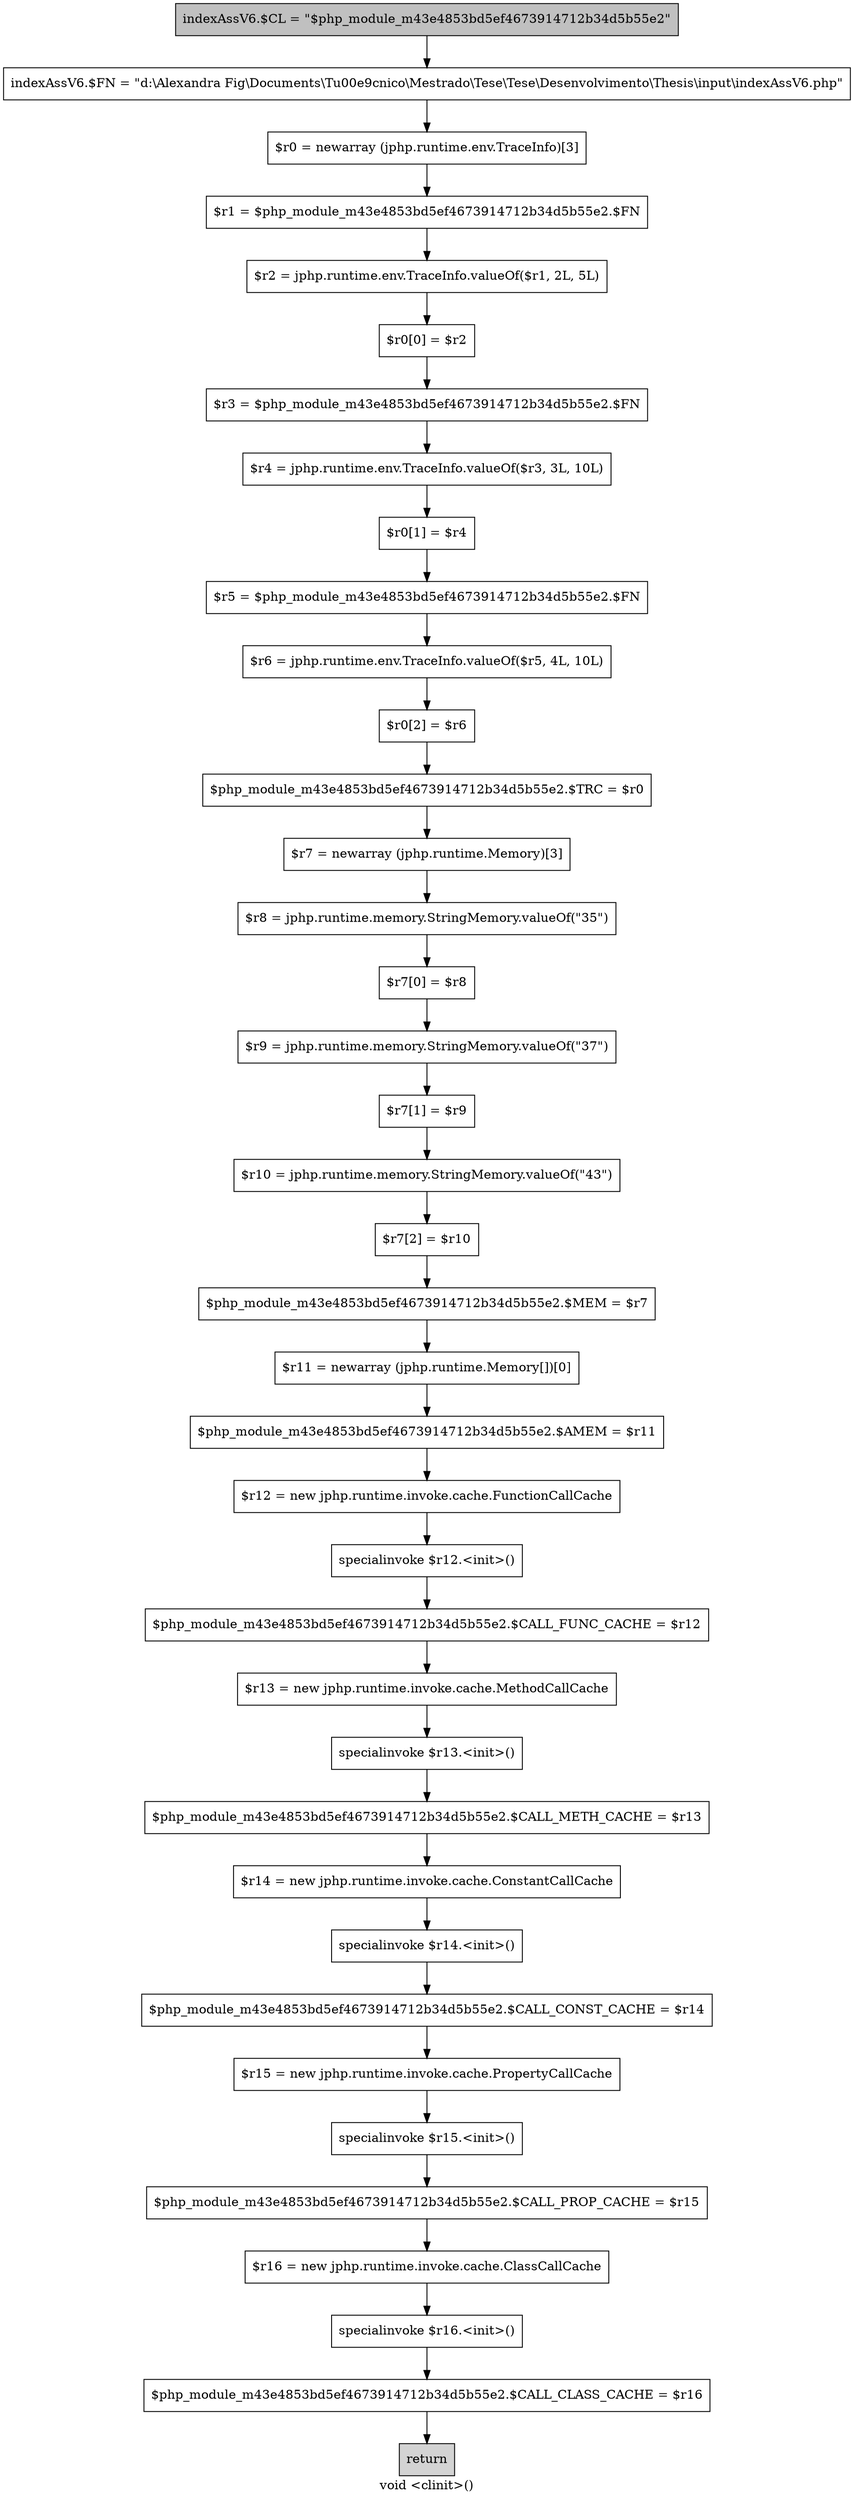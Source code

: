digraph "void <clinit>()" {
    label="void <clinit>()";
    node [shape=box];
    "0" [style=filled,fillcolor=gray,label="indexAssV6.$CL = \"$php_module_m43e4853bd5ef4673914712b34d5b55e2\"",];
    "1" [label="indexAssV6.$FN = \"d:\\Alexandra Fig\\Documents\\T\u00e9cnico\\Mestrado\\Tese\\Tese\\Desenvolvimento\\Thesis\\input\\indexAssV6.php\"",];
    "0"->"1";
    "2" [label="$r0 = newarray (jphp.runtime.env.TraceInfo)[3]",];
    "1"->"2";
    "3" [label="$r1 = $php_module_m43e4853bd5ef4673914712b34d5b55e2.$FN",];
    "2"->"3";
    "4" [label="$r2 = jphp.runtime.env.TraceInfo.valueOf($r1, 2L, 5L)",];
    "3"->"4";
    "5" [label="$r0[0] = $r2",];
    "4"->"5";
    "6" [label="$r3 = $php_module_m43e4853bd5ef4673914712b34d5b55e2.$FN",];
    "5"->"6";
    "7" [label="$r4 = jphp.runtime.env.TraceInfo.valueOf($r3, 3L, 10L)",];
    "6"->"7";
    "8" [label="$r0[1] = $r4",];
    "7"->"8";
    "9" [label="$r5 = $php_module_m43e4853bd5ef4673914712b34d5b55e2.$FN",];
    "8"->"9";
    "10" [label="$r6 = jphp.runtime.env.TraceInfo.valueOf($r5, 4L, 10L)",];
    "9"->"10";
    "11" [label="$r0[2] = $r6",];
    "10"->"11";
    "12" [label="$php_module_m43e4853bd5ef4673914712b34d5b55e2.$TRC = $r0",];
    "11"->"12";
    "13" [label="$r7 = newarray (jphp.runtime.Memory)[3]",];
    "12"->"13";
    "14" [label="$r8 = jphp.runtime.memory.StringMemory.valueOf(\"35\")",];
    "13"->"14";
    "15" [label="$r7[0] = $r8",];
    "14"->"15";
    "16" [label="$r9 = jphp.runtime.memory.StringMemory.valueOf(\"37\")",];
    "15"->"16";
    "17" [label="$r7[1] = $r9",];
    "16"->"17";
    "18" [label="$r10 = jphp.runtime.memory.StringMemory.valueOf(\"43\")",];
    "17"->"18";
    "19" [label="$r7[2] = $r10",];
    "18"->"19";
    "20" [label="$php_module_m43e4853bd5ef4673914712b34d5b55e2.$MEM = $r7",];
    "19"->"20";
    "21" [label="$r11 = newarray (jphp.runtime.Memory[])[0]",];
    "20"->"21";
    "22" [label="$php_module_m43e4853bd5ef4673914712b34d5b55e2.$AMEM = $r11",];
    "21"->"22";
    "23" [label="$r12 = new jphp.runtime.invoke.cache.FunctionCallCache",];
    "22"->"23";
    "24" [label="specialinvoke $r12.<init>()",];
    "23"->"24";
    "25" [label="$php_module_m43e4853bd5ef4673914712b34d5b55e2.$CALL_FUNC_CACHE = $r12",];
    "24"->"25";
    "26" [label="$r13 = new jphp.runtime.invoke.cache.MethodCallCache",];
    "25"->"26";
    "27" [label="specialinvoke $r13.<init>()",];
    "26"->"27";
    "28" [label="$php_module_m43e4853bd5ef4673914712b34d5b55e2.$CALL_METH_CACHE = $r13",];
    "27"->"28";
    "29" [label="$r14 = new jphp.runtime.invoke.cache.ConstantCallCache",];
    "28"->"29";
    "30" [label="specialinvoke $r14.<init>()",];
    "29"->"30";
    "31" [label="$php_module_m43e4853bd5ef4673914712b34d5b55e2.$CALL_CONST_CACHE = $r14",];
    "30"->"31";
    "32" [label="$r15 = new jphp.runtime.invoke.cache.PropertyCallCache",];
    "31"->"32";
    "33" [label="specialinvoke $r15.<init>()",];
    "32"->"33";
    "34" [label="$php_module_m43e4853bd5ef4673914712b34d5b55e2.$CALL_PROP_CACHE = $r15",];
    "33"->"34";
    "35" [label="$r16 = new jphp.runtime.invoke.cache.ClassCallCache",];
    "34"->"35";
    "36" [label="specialinvoke $r16.<init>()",];
    "35"->"36";
    "37" [label="$php_module_m43e4853bd5ef4673914712b34d5b55e2.$CALL_CLASS_CACHE = $r16",];
    "36"->"37";
    "38" [style=filled,fillcolor=lightgray,label="return",];
    "37"->"38";
}
